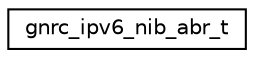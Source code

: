 digraph "Graphical Class Hierarchy"
{
 // LATEX_PDF_SIZE
  edge [fontname="Helvetica",fontsize="10",labelfontname="Helvetica",labelfontsize="10"];
  node [fontname="Helvetica",fontsize="10",shape=record];
  rankdir="LR";
  Node0 [label="gnrc_ipv6_nib_abr_t",height=0.2,width=0.4,color="black", fillcolor="white", style="filled",URL="$structgnrc__ipv6__nib__abr__t.html",tooltip="Authoritative border router list entry view on NIB."];
}
